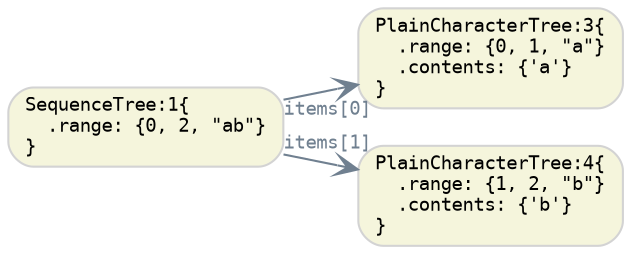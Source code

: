 digraph G {
  rankdir=LR;
  graph [fontname="Monospace", fontsize="11"]

  // default nodes
  node [fontname="Monospace", fontsize= "9", shape="box", style="rounded,filled", color="LightGray", fillcolor="Beige", fixedsize="false", width="0.75"]
  1[ label="SequenceTree:1\{\l  .range: \{0, 2, \"ab\"\}\l\}\l" ]
  3[ label="PlainCharacterTree:3\{\l  .range: \{0, 1, \"a\"\}\l  .contents: \{'a'\}\l\}\l" ]
  4[ label="PlainCharacterTree:4\{\l  .range: \{1, 2, \"b\"\}\l  .contents: \{'b'\}\l\}\l" ]

  // default edges
  edge [fontname="Monospace", fontsize="9", style="solid", color="SlateGray", fontcolor="SlateGray", arrowhead="vee", arrowtail="none", dir="both"]
  1 -> 3 [ taillabel="items[0]" ]
  1 -> 4 [ taillabel="items[1]" ]
}
